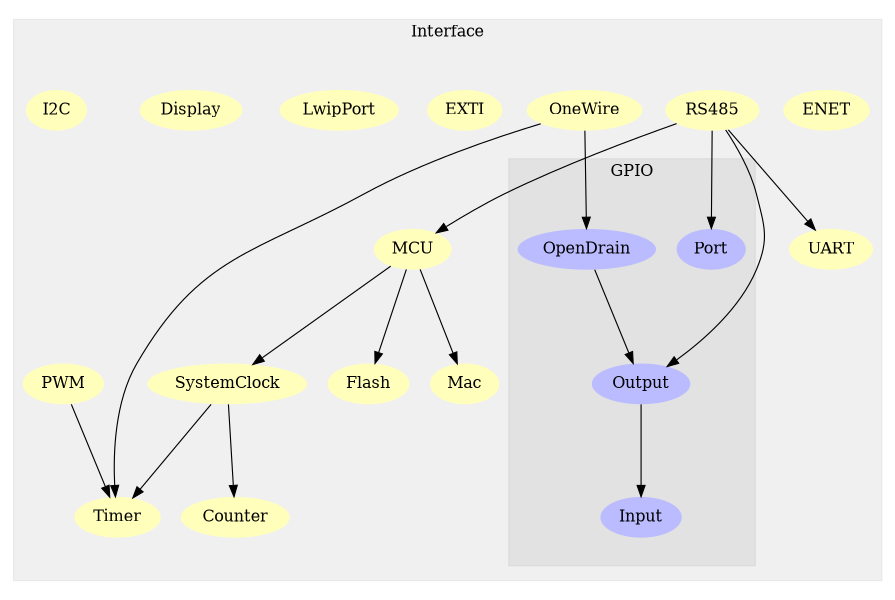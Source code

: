 digraph G {
size="6,4";
ratio="fill";
subgraph cluster_0 {
label="Interface";
color="#0000000F";
style="filled";
u0[label="MCU",style="filled",fillcolor="#ffffbb",penwidth="0"];
u1[label="UART",style="filled",fillcolor="#ffffbb",penwidth="0"];
u2[label="Flash",style="filled",fillcolor="#ffffbb",penwidth="0"];
u3[label="Mac",style="filled",fillcolor="#ffffbb",penwidth="0"];
u4[label="Counter",style="filled",fillcolor="#ffffbb",penwidth="0"];
u5[label="ENET",style="filled",fillcolor="#ffffbb",penwidth="0"];
u6[label="RS485",style="filled",fillcolor="#ffffbb",penwidth="0"];
u7[label="OneWire",style="filled",fillcolor="#ffffbb",penwidth="0"];
u8[label="EXTI",style="filled",fillcolor="#ffffbb",penwidth="0"];
u9[label="PWM",style="filled",fillcolor="#ffffbb",penwidth="0"];
u10[label="SystemClock",style="filled",fillcolor="#ffffbb",penwidth="0"];
u11[label="LwipPort",style="filled",fillcolor="#ffffbb",penwidth="0"];
u12[label="Display",style="filled",fillcolor="#ffffbb",penwidth="0"];
u17[label="I2C",style="filled",fillcolor="#ffffbb",penwidth="0"];
u18[label="Timer",style="filled",fillcolor="#ffffbb",penwidth="0"];
subgraph cluster_1 {
label="GPIO";
color="#0000000F";
style="filled";
u13[label="Input",style="filled",fillcolor="#bbbbff",penwidth="0"];
u14[label="Output",style="filled",fillcolor="#bbbbff",penwidth="0"];
u15[label="OpenDrain",style="filled",fillcolor="#bbbbff",penwidth="0"];
u16[label="Port",style="filled",fillcolor="#bbbbff",penwidth="0"];

}

}
u0 -> u2;
u0 -> u3;
u0 -> u10;
u6 -> u0;
u6 -> u1;
u6 -> u14;
u6 -> u16;
u7 -> u15;
u7 -> u18;
u9 -> u18;
u10 -> u4;
u10 -> u18;
u14 -> u13;
u15 -> u14;

}
